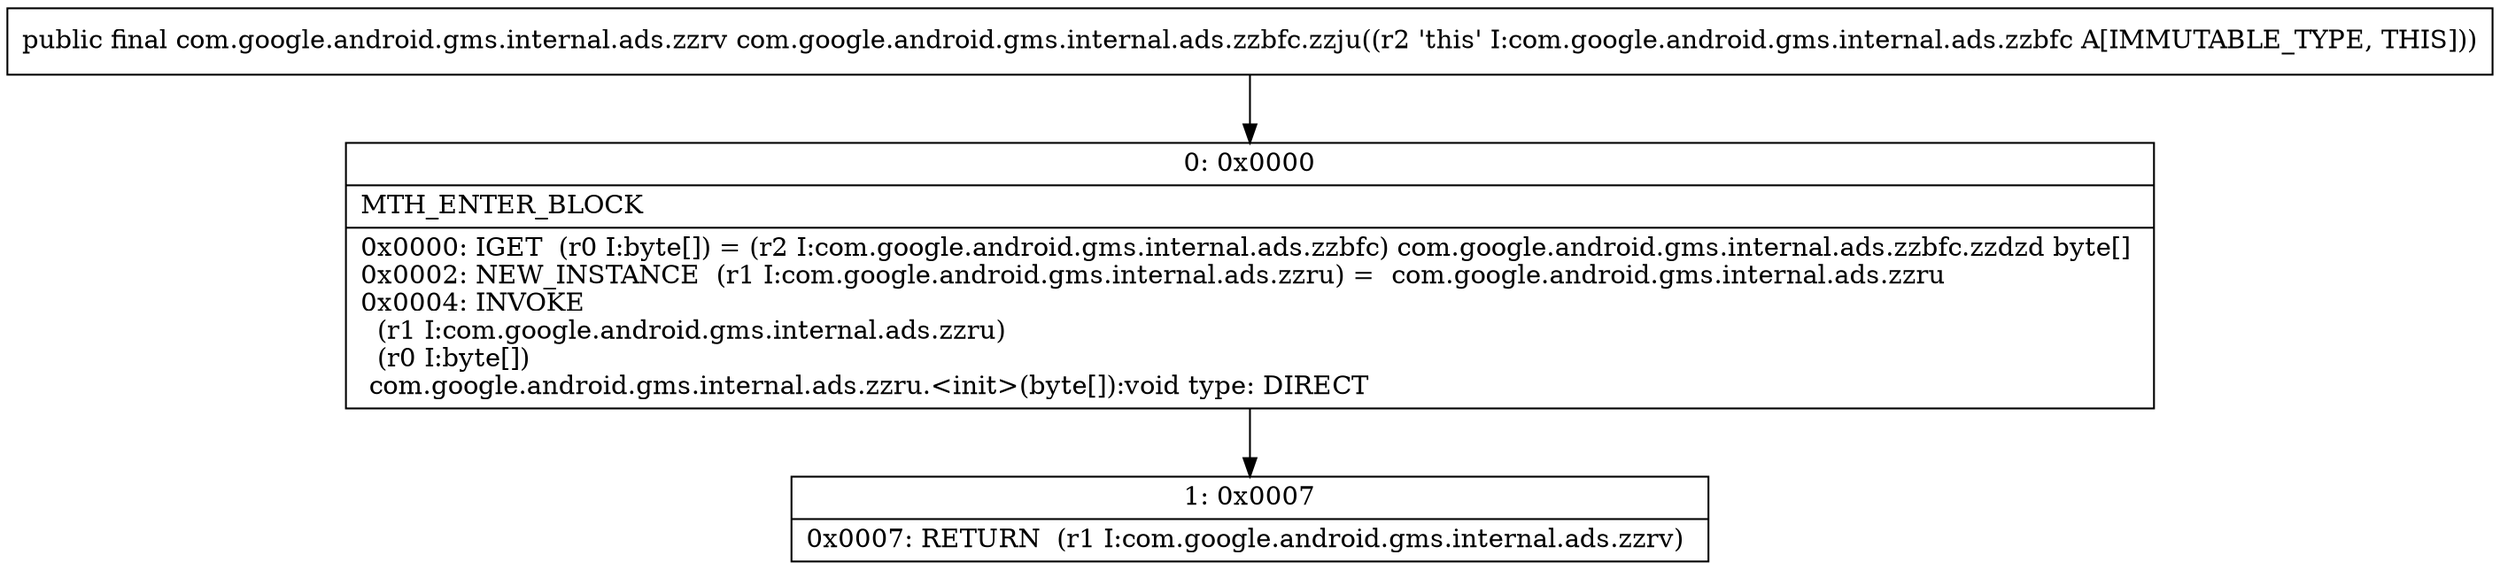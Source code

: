 digraph "CFG forcom.google.android.gms.internal.ads.zzbfc.zzju()Lcom\/google\/android\/gms\/internal\/ads\/zzrv;" {
Node_0 [shape=record,label="{0\:\ 0x0000|MTH_ENTER_BLOCK\l|0x0000: IGET  (r0 I:byte[]) = (r2 I:com.google.android.gms.internal.ads.zzbfc) com.google.android.gms.internal.ads.zzbfc.zzdzd byte[] \l0x0002: NEW_INSTANCE  (r1 I:com.google.android.gms.internal.ads.zzru) =  com.google.android.gms.internal.ads.zzru \l0x0004: INVOKE  \l  (r1 I:com.google.android.gms.internal.ads.zzru)\l  (r0 I:byte[])\l com.google.android.gms.internal.ads.zzru.\<init\>(byte[]):void type: DIRECT \l}"];
Node_1 [shape=record,label="{1\:\ 0x0007|0x0007: RETURN  (r1 I:com.google.android.gms.internal.ads.zzrv) \l}"];
MethodNode[shape=record,label="{public final com.google.android.gms.internal.ads.zzrv com.google.android.gms.internal.ads.zzbfc.zzju((r2 'this' I:com.google.android.gms.internal.ads.zzbfc A[IMMUTABLE_TYPE, THIS])) }"];
MethodNode -> Node_0;
Node_0 -> Node_1;
}

